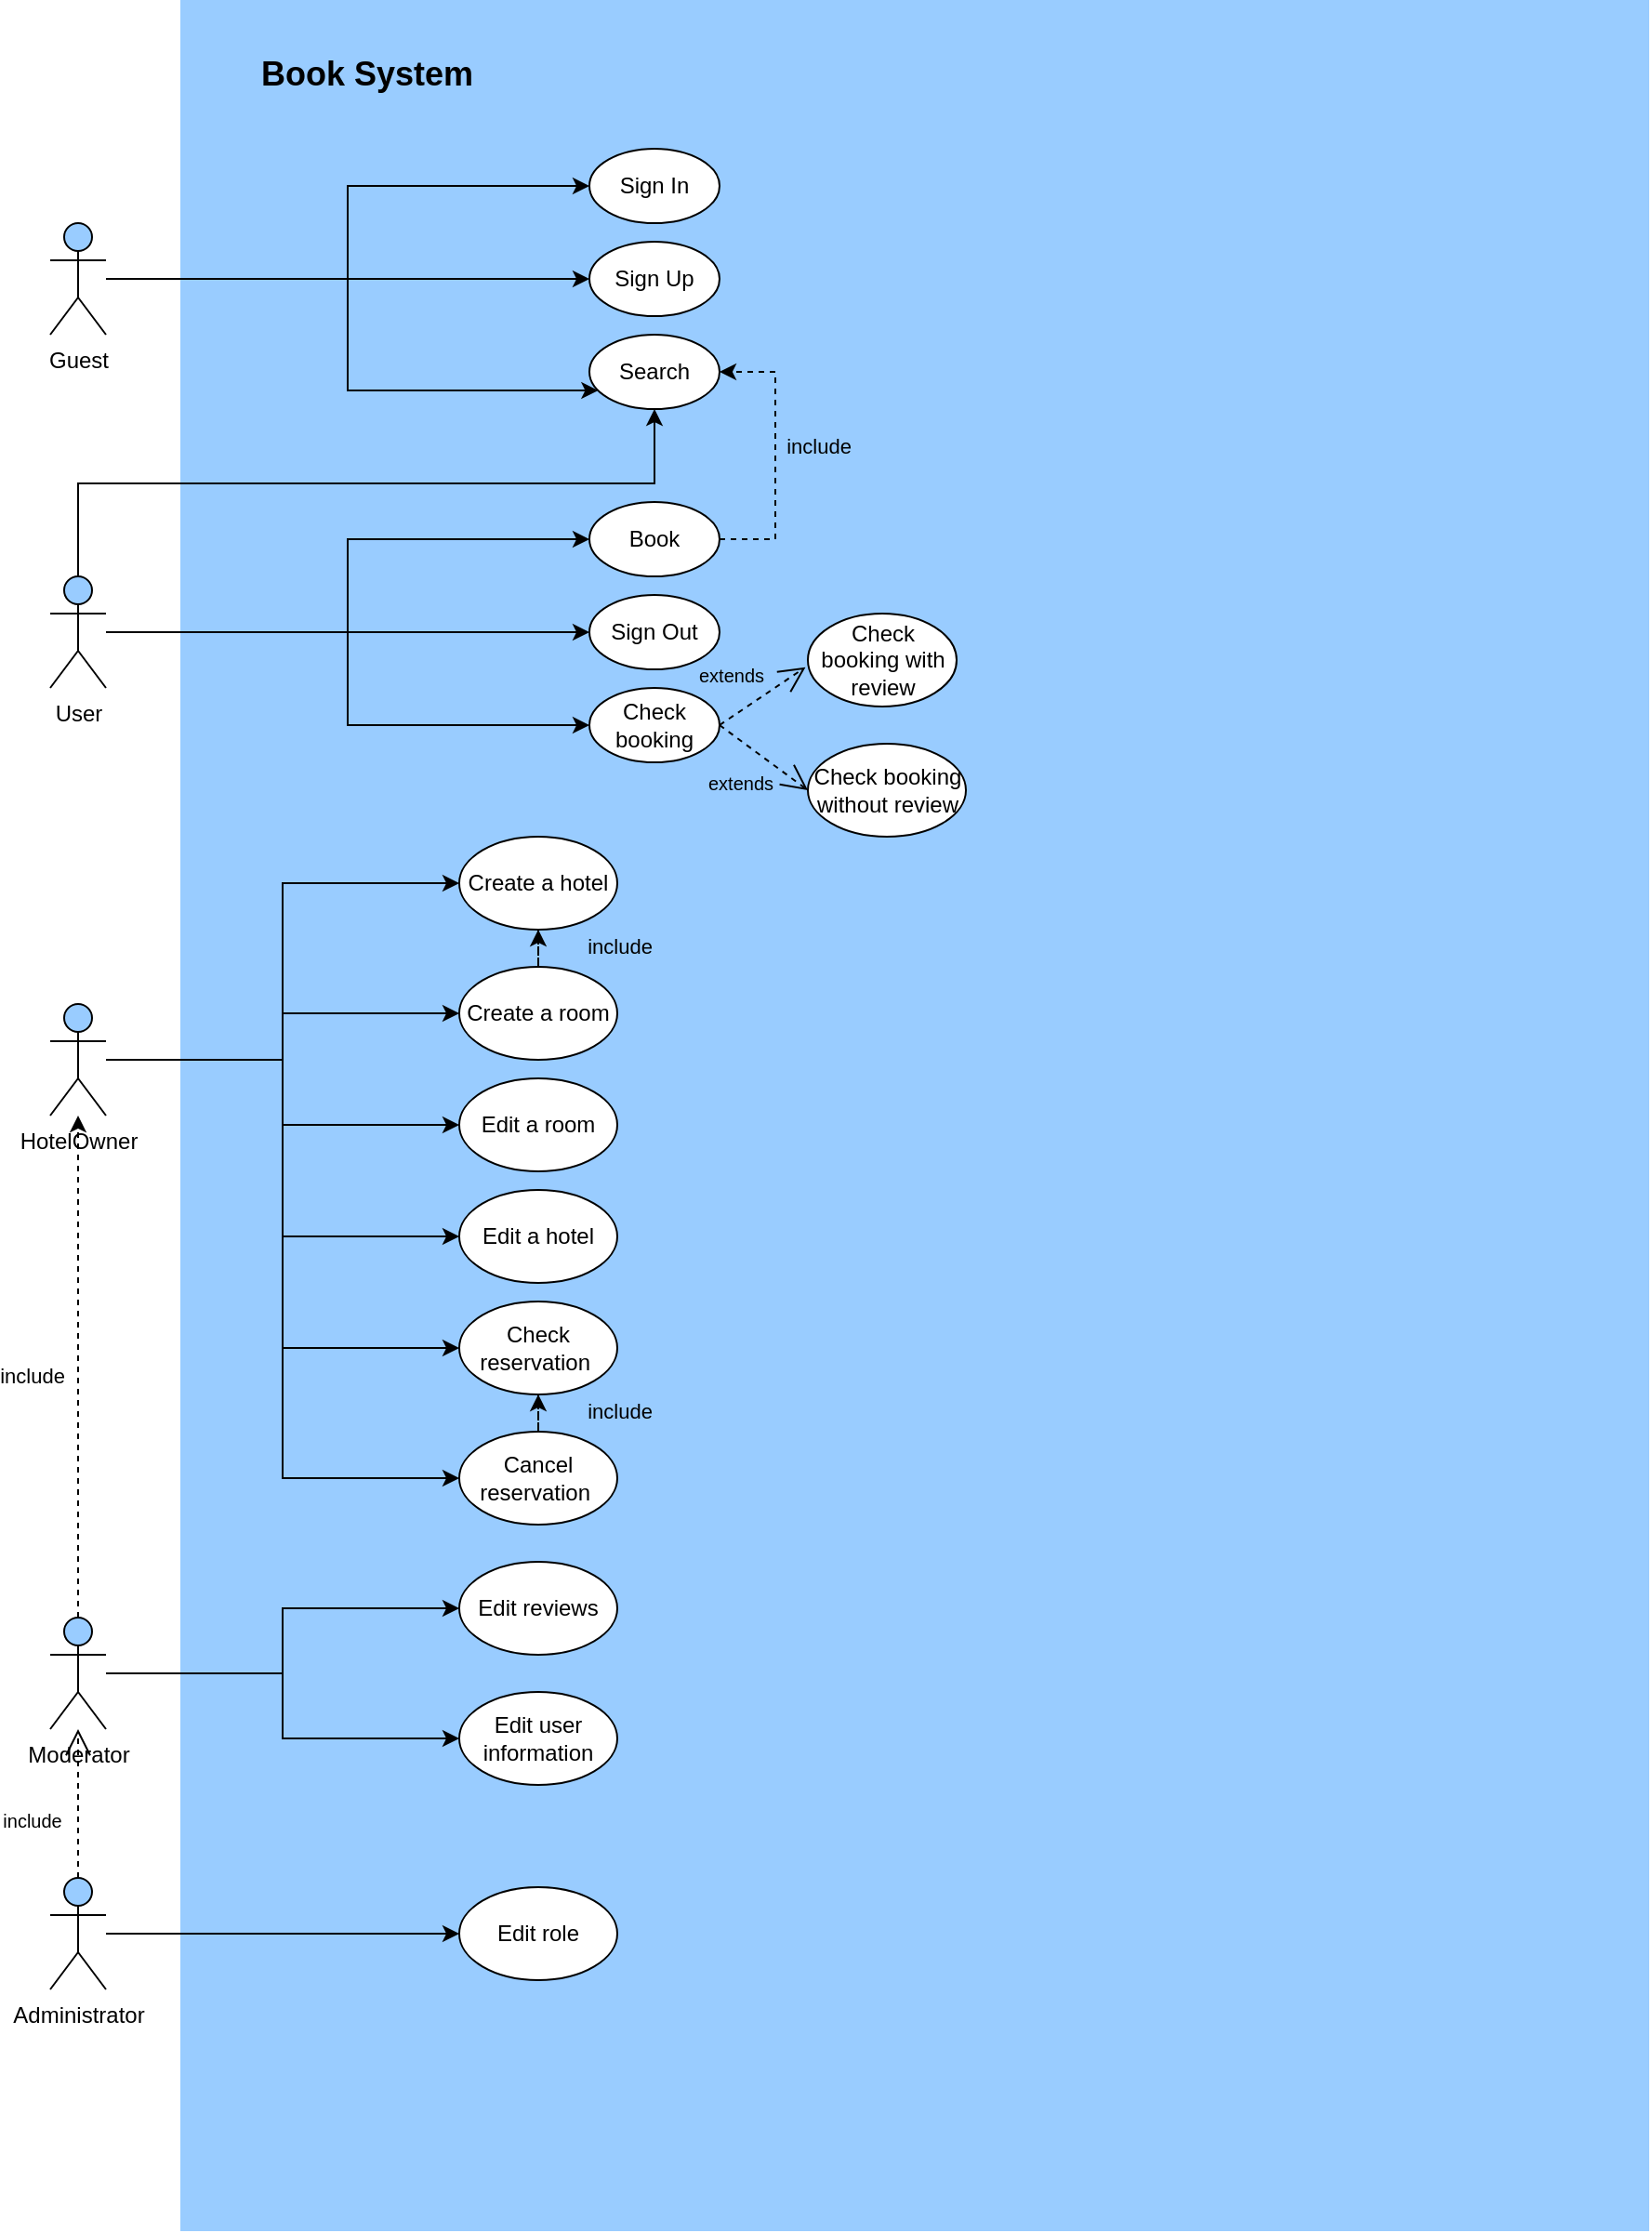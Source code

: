 <mxfile version="20.2.2" type="github">
  <diagram id="OlvYbpYc6oZ3rR2Hr7R8" name="Страница 1">
    <mxGraphModel dx="1808" dy="481" grid="1" gridSize="10" guides="1" tooltips="1" connect="1" arrows="1" fold="1" page="1" pageScale="1" pageWidth="827" pageHeight="1169" math="0" shadow="0">
      <root>
        <mxCell id="0" />
        <mxCell id="1" parent="0" />
        <mxCell id="JTxRaQrFb4YPlkqaMSQB-1" value="" style="whiteSpace=wrap;html=1;fillColor=#99CCFF;strokeColor=none;" parent="1" vertex="1">
          <mxGeometry x="-30" y="60" width="790" height="1200" as="geometry" />
        </mxCell>
        <mxCell id="irHkAptQY38qQP1u1ijH-24" style="edgeStyle=orthogonalEdgeStyle;rounded=0;orthogonalLoop=1;jettySize=auto;html=1;entryX=0;entryY=0.5;entryDx=0;entryDy=0;" edge="1" parent="1" source="JTxRaQrFb4YPlkqaMSQB-2" target="irHkAptQY38qQP1u1ijH-23">
          <mxGeometry relative="1" as="geometry" />
        </mxCell>
        <mxCell id="irHkAptQY38qQP1u1ijH-25" style="edgeStyle=orthogonalEdgeStyle;rounded=0;orthogonalLoop=1;jettySize=auto;html=1;" edge="1" parent="1" source="JTxRaQrFb4YPlkqaMSQB-2" target="irHkAptQY38qQP1u1ijH-22">
          <mxGeometry relative="1" as="geometry" />
        </mxCell>
        <mxCell id="irHkAptQY38qQP1u1ijH-30" style="edgeStyle=orthogonalEdgeStyle;rounded=0;orthogonalLoop=1;jettySize=auto;html=1;" edge="1" parent="1" source="JTxRaQrFb4YPlkqaMSQB-2" target="irHkAptQY38qQP1u1ijH-28">
          <mxGeometry relative="1" as="geometry" />
        </mxCell>
        <mxCell id="irHkAptQY38qQP1u1ijH-31" style="edgeStyle=orthogonalEdgeStyle;rounded=0;orthogonalLoop=1;jettySize=auto;html=1;entryX=0;entryY=0.5;entryDx=0;entryDy=0;" edge="1" parent="1" source="JTxRaQrFb4YPlkqaMSQB-2" target="irHkAptQY38qQP1u1ijH-29">
          <mxGeometry relative="1" as="geometry" />
        </mxCell>
        <mxCell id="irHkAptQY38qQP1u1ijH-33" style="edgeStyle=orthogonalEdgeStyle;rounded=0;orthogonalLoop=1;jettySize=auto;html=1;entryX=0;entryY=0.5;entryDx=0;entryDy=0;" edge="1" parent="1" source="JTxRaQrFb4YPlkqaMSQB-2" target="irHkAptQY38qQP1u1ijH-32">
          <mxGeometry relative="1" as="geometry" />
        </mxCell>
        <mxCell id="irHkAptQY38qQP1u1ijH-35" style="edgeStyle=orthogonalEdgeStyle;rounded=0;orthogonalLoop=1;jettySize=auto;html=1;entryX=0;entryY=0.5;entryDx=0;entryDy=0;" edge="1" parent="1" source="JTxRaQrFb4YPlkqaMSQB-2" target="irHkAptQY38qQP1u1ijH-34">
          <mxGeometry relative="1" as="geometry" />
        </mxCell>
        <mxCell id="JTxRaQrFb4YPlkqaMSQB-2" value="HotelOwner" style="shape=umlActor;verticalLabelPosition=bottom;verticalAlign=top;html=1;outlineConnect=0;fillColor=#99CCFF;" parent="1" vertex="1">
          <mxGeometry x="-100" y="600" width="30" height="60" as="geometry" />
        </mxCell>
        <mxCell id="YqEurKy7PQju6DGsf53N-17" style="edgeStyle=orthogonalEdgeStyle;rounded=0;orthogonalLoop=1;jettySize=auto;html=1;entryX=0.5;entryY=1;entryDx=0;entryDy=0;" parent="1" source="JTxRaQrFb4YPlkqaMSQB-3" target="YqEurKy7PQju6DGsf53N-15" edge="1">
          <mxGeometry relative="1" as="geometry">
            <Array as="points">
              <mxPoint x="-65" y="320" />
              <mxPoint x="268" y="320" />
            </Array>
          </mxGeometry>
        </mxCell>
        <mxCell id="YqEurKy7PQju6DGsf53N-19" style="edgeStyle=orthogonalEdgeStyle;rounded=0;orthogonalLoop=1;jettySize=auto;html=1;" parent="1" source="JTxRaQrFb4YPlkqaMSQB-3" target="YqEurKy7PQju6DGsf53N-14" edge="1">
          <mxGeometry relative="1" as="geometry" />
        </mxCell>
        <mxCell id="YqEurKy7PQju6DGsf53N-21" style="edgeStyle=orthogonalEdgeStyle;rounded=0;orthogonalLoop=1;jettySize=auto;html=1;" parent="1" source="JTxRaQrFb4YPlkqaMSQB-3" target="YqEurKy7PQju6DGsf53N-20" edge="1">
          <mxGeometry relative="1" as="geometry" />
        </mxCell>
        <mxCell id="irHkAptQY38qQP1u1ijH-4" style="edgeStyle=orthogonalEdgeStyle;rounded=0;orthogonalLoop=1;jettySize=auto;html=1;entryX=0;entryY=0.5;entryDx=0;entryDy=0;" edge="1" parent="1" source="JTxRaQrFb4YPlkqaMSQB-3" target="irHkAptQY38qQP1u1ijH-3">
          <mxGeometry relative="1" as="geometry" />
        </mxCell>
        <mxCell id="JTxRaQrFb4YPlkqaMSQB-3" value="User" style="shape=umlActor;verticalLabelPosition=bottom;verticalAlign=top;html=1;outlineConnect=0;fillColor=#99CCFF;" parent="1" vertex="1">
          <mxGeometry x="-100" y="370" width="30" height="60" as="geometry" />
        </mxCell>
        <mxCell id="irHkAptQY38qQP1u1ijH-13" style="edgeStyle=orthogonalEdgeStyle;rounded=0;orthogonalLoop=1;jettySize=auto;html=1;dashed=1;" edge="1" parent="1" source="JTxRaQrFb4YPlkqaMSQB-4" target="JTxRaQrFb4YPlkqaMSQB-2">
          <mxGeometry relative="1" as="geometry" />
        </mxCell>
        <mxCell id="irHkAptQY38qQP1u1ijH-14" value="include" style="edgeLabel;html=1;align=center;verticalAlign=middle;resizable=0;points=[];" vertex="1" connectable="0" parent="irHkAptQY38qQP1u1ijH-13">
          <mxGeometry x="0.186" y="1" relative="1" as="geometry">
            <mxPoint x="-24" y="30" as="offset" />
          </mxGeometry>
        </mxCell>
        <mxCell id="irHkAptQY38qQP1u1ijH-41" style="edgeStyle=orthogonalEdgeStyle;rounded=0;orthogonalLoop=1;jettySize=auto;html=1;" edge="1" parent="1" source="JTxRaQrFb4YPlkqaMSQB-4" target="irHkAptQY38qQP1u1ijH-39">
          <mxGeometry relative="1" as="geometry" />
        </mxCell>
        <mxCell id="irHkAptQY38qQP1u1ijH-42" style="edgeStyle=orthogonalEdgeStyle;rounded=0;orthogonalLoop=1;jettySize=auto;html=1;entryX=0;entryY=0.5;entryDx=0;entryDy=0;" edge="1" parent="1" source="JTxRaQrFb4YPlkqaMSQB-4" target="irHkAptQY38qQP1u1ijH-40">
          <mxGeometry relative="1" as="geometry" />
        </mxCell>
        <mxCell id="JTxRaQrFb4YPlkqaMSQB-4" value="Moderator" style="shape=umlActor;verticalLabelPosition=bottom;verticalAlign=top;html=1;outlineConnect=0;fillColor=#99CCFF;" parent="1" vertex="1">
          <mxGeometry x="-100" y="930" width="30" height="60" as="geometry" />
        </mxCell>
        <mxCell id="irHkAptQY38qQP1u1ijH-46" style="edgeStyle=orthogonalEdgeStyle;rounded=0;orthogonalLoop=1;jettySize=auto;html=1;" edge="1" parent="1" source="JTxRaQrFb4YPlkqaMSQB-5" target="irHkAptQY38qQP1u1ijH-43">
          <mxGeometry relative="1" as="geometry" />
        </mxCell>
        <mxCell id="JTxRaQrFb4YPlkqaMSQB-5" value="Administrator" style="shape=umlActor;verticalLabelPosition=bottom;verticalAlign=top;html=1;outlineConnect=0;fillColor=#99CCFF;" parent="1" vertex="1">
          <mxGeometry x="-100" y="1070" width="30" height="60" as="geometry" />
        </mxCell>
        <mxCell id="JTxRaQrFb4YPlkqaMSQB-6" value="Book System" style="text;html=1;align=center;verticalAlign=middle;resizable=0;points=[];autosize=1;strokeColor=none;fillColor=none;fontSize=18;fontStyle=1" parent="1" vertex="1">
          <mxGeometry y="80" width="140" height="40" as="geometry" />
        </mxCell>
        <mxCell id="JTxRaQrFb4YPlkqaMSQB-7" value="&lt;font style=&quot;font-size: 10px;&quot;&gt;include&lt;/font&gt;" style="endArrow=open;endSize=12;dashed=1;html=1;rounded=0;fontSize=12;labelBackgroundColor=none;fontColor=default;" parent="1" source="JTxRaQrFb4YPlkqaMSQB-5" target="JTxRaQrFb4YPlkqaMSQB-4" edge="1">
          <mxGeometry x="-0.231" y="25" width="160" relative="1" as="geometry">
            <mxPoint x="310" y="990" as="sourcePoint" />
            <mxPoint x="470" y="990" as="targetPoint" />
            <Array as="points" />
            <mxPoint as="offset" />
          </mxGeometry>
        </mxCell>
        <mxCell id="YqEurKy7PQju6DGsf53N-11" style="edgeStyle=orthogonalEdgeStyle;rounded=0;orthogonalLoop=1;jettySize=auto;html=1;entryX=0;entryY=0.5;entryDx=0;entryDy=0;" parent="1" source="YqEurKy7PQju6DGsf53N-5" target="YqEurKy7PQju6DGsf53N-10" edge="1">
          <mxGeometry relative="1" as="geometry" />
        </mxCell>
        <mxCell id="YqEurKy7PQju6DGsf53N-12" style="edgeStyle=orthogonalEdgeStyle;rounded=0;orthogonalLoop=1;jettySize=auto;html=1;" parent="1" source="YqEurKy7PQju6DGsf53N-5" target="YqEurKy7PQju6DGsf53N-9" edge="1">
          <mxGeometry relative="1" as="geometry" />
        </mxCell>
        <mxCell id="YqEurKy7PQju6DGsf53N-16" style="edgeStyle=orthogonalEdgeStyle;rounded=0;orthogonalLoop=1;jettySize=auto;html=1;" parent="1" target="YqEurKy7PQju6DGsf53N-15" edge="1">
          <mxGeometry relative="1" as="geometry">
            <mxPoint x="-70" y="210" as="sourcePoint" />
            <Array as="points">
              <mxPoint x="60" y="210" />
              <mxPoint x="60" y="270" />
            </Array>
          </mxGeometry>
        </mxCell>
        <mxCell id="YqEurKy7PQju6DGsf53N-5" value="Guest" style="shape=umlActor;verticalLabelPosition=bottom;verticalAlign=top;html=1;outlineConnect=0;fillColor=#99CCFF;" parent="1" vertex="1">
          <mxGeometry x="-100" y="180" width="30" height="60" as="geometry" />
        </mxCell>
        <mxCell id="YqEurKy7PQju6DGsf53N-9" value="Sign Up" style="ellipse;whiteSpace=wrap;html=1;" parent="1" vertex="1">
          <mxGeometry x="190" y="190" width="70" height="40" as="geometry" />
        </mxCell>
        <mxCell id="YqEurKy7PQju6DGsf53N-10" value="Sign In" style="ellipse;whiteSpace=wrap;html=1;" parent="1" vertex="1">
          <mxGeometry x="190" y="140" width="70" height="40" as="geometry" />
        </mxCell>
        <mxCell id="YqEurKy7PQju6DGsf53N-13" style="edgeStyle=orthogonalEdgeStyle;rounded=0;orthogonalLoop=1;jettySize=auto;html=1;exitX=0.5;exitY=1;exitDx=0;exitDy=0;" parent="1" source="YqEurKy7PQju6DGsf53N-10" target="YqEurKy7PQju6DGsf53N-10" edge="1">
          <mxGeometry relative="1" as="geometry" />
        </mxCell>
        <mxCell id="YqEurKy7PQju6DGsf53N-14" value="Sign Out" style="ellipse;whiteSpace=wrap;html=1;" parent="1" vertex="1">
          <mxGeometry x="190" y="380" width="70" height="40" as="geometry" />
        </mxCell>
        <mxCell id="YqEurKy7PQju6DGsf53N-15" value="Search" style="ellipse;whiteSpace=wrap;html=1;" parent="1" vertex="1">
          <mxGeometry x="190" y="240" width="70" height="40" as="geometry" />
        </mxCell>
        <mxCell id="irHkAptQY38qQP1u1ijH-9" style="edgeStyle=orthogonalEdgeStyle;rounded=0;orthogonalLoop=1;jettySize=auto;html=1;entryX=1;entryY=0.5;entryDx=0;entryDy=0;dashed=1;" edge="1" parent="1" source="YqEurKy7PQju6DGsf53N-20" target="YqEurKy7PQju6DGsf53N-15">
          <mxGeometry relative="1" as="geometry">
            <Array as="points">
              <mxPoint x="290" y="350" />
              <mxPoint x="290" y="260" />
            </Array>
          </mxGeometry>
        </mxCell>
        <mxCell id="irHkAptQY38qQP1u1ijH-10" value="include" style="edgeLabel;html=1;align=center;verticalAlign=middle;resizable=0;points=[];labelBackgroundColor=none;" vertex="1" connectable="0" parent="irHkAptQY38qQP1u1ijH-9">
          <mxGeometry x="0.357" y="-2" relative="1" as="geometry">
            <mxPoint x="21" y="22" as="offset" />
          </mxGeometry>
        </mxCell>
        <mxCell id="YqEurKy7PQju6DGsf53N-20" value="Book" style="ellipse;whiteSpace=wrap;html=1;" parent="1" vertex="1">
          <mxGeometry x="190" y="330" width="70" height="40" as="geometry" />
        </mxCell>
        <mxCell id="irHkAptQY38qQP1u1ijH-3" value="Check booking" style="ellipse;whiteSpace=wrap;html=1;" vertex="1" parent="1">
          <mxGeometry x="190" y="430" width="70" height="40" as="geometry" />
        </mxCell>
        <mxCell id="irHkAptQY38qQP1u1ijH-5" value="Check booking with review" style="ellipse;whiteSpace=wrap;html=1;" vertex="1" parent="1">
          <mxGeometry x="307.5" y="390" width="80" height="50" as="geometry" />
        </mxCell>
        <mxCell id="irHkAptQY38qQP1u1ijH-6" value="Check booking without review" style="ellipse;whiteSpace=wrap;html=1;" vertex="1" parent="1">
          <mxGeometry x="307.5" y="460" width="85" height="50" as="geometry" />
        </mxCell>
        <mxCell id="irHkAptQY38qQP1u1ijH-7" value="&lt;font style=&quot;font-size: 10px;&quot;&gt;extends&lt;/font&gt;" style="endArrow=open;endSize=12;dashed=1;html=1;rounded=0;fontSize=12;labelBackgroundColor=none;fontColor=default;entryX=0;entryY=0.5;entryDx=0;entryDy=0;exitX=1;exitY=0.5;exitDx=0;exitDy=0;" edge="1" parent="1" source="irHkAptQY38qQP1u1ijH-3" target="irHkAptQY38qQP1u1ijH-6">
          <mxGeometry x="-0.077" y="-18" width="160" relative="1" as="geometry">
            <mxPoint x="250" y="570" as="sourcePoint" />
            <mxPoint x="250" y="500" as="targetPoint" />
            <Array as="points" />
            <mxPoint as="offset" />
          </mxGeometry>
        </mxCell>
        <mxCell id="irHkAptQY38qQP1u1ijH-8" value="&lt;font style=&quot;font-size: 10px;&quot;&gt;extends&lt;/font&gt;" style="endArrow=open;endSize=12;dashed=1;html=1;rounded=0;fontSize=12;labelBackgroundColor=none;fontColor=default;entryX=-0.016;entryY=0.577;entryDx=0;entryDy=0;entryPerimeter=0;" edge="1" parent="1" target="irHkAptQY38qQP1u1ijH-5">
          <mxGeometry x="-0.27" y="19" width="160" relative="1" as="geometry">
            <mxPoint x="260" y="450" as="sourcePoint" />
            <mxPoint x="259.43" y="380" as="targetPoint" />
            <Array as="points" />
            <mxPoint as="offset" />
          </mxGeometry>
        </mxCell>
        <mxCell id="irHkAptQY38qQP1u1ijH-26" value="" style="edgeStyle=orthogonalEdgeStyle;rounded=0;orthogonalLoop=1;jettySize=auto;html=1;dashed=1;" edge="1" parent="1" source="irHkAptQY38qQP1u1ijH-22" target="irHkAptQY38qQP1u1ijH-23">
          <mxGeometry relative="1" as="geometry" />
        </mxCell>
        <mxCell id="irHkAptQY38qQP1u1ijH-22" value="Create a room" style="ellipse;whiteSpace=wrap;html=1;" vertex="1" parent="1">
          <mxGeometry x="120" y="580" width="85" height="50" as="geometry" />
        </mxCell>
        <mxCell id="irHkAptQY38qQP1u1ijH-23" value="Create a hotel" style="ellipse;whiteSpace=wrap;html=1;" vertex="1" parent="1">
          <mxGeometry x="120" y="510" width="85" height="50" as="geometry" />
        </mxCell>
        <mxCell id="irHkAptQY38qQP1u1ijH-27" value="include" style="edgeLabel;html=1;align=center;verticalAlign=middle;resizable=0;points=[];labelBackgroundColor=none;" vertex="1" connectable="0" parent="1">
          <mxGeometry x="205" y="569.999" as="geometry">
            <mxPoint x="1" y="-1" as="offset" />
          </mxGeometry>
        </mxCell>
        <mxCell id="irHkAptQY38qQP1u1ijH-28" value="Edit a room" style="ellipse;whiteSpace=wrap;html=1;" vertex="1" parent="1">
          <mxGeometry x="120" y="640" width="85" height="50" as="geometry" />
        </mxCell>
        <mxCell id="irHkAptQY38qQP1u1ijH-29" value="Edit a hotel" style="ellipse;whiteSpace=wrap;html=1;" vertex="1" parent="1">
          <mxGeometry x="120" y="700" width="85" height="50" as="geometry" />
        </mxCell>
        <mxCell id="irHkAptQY38qQP1u1ijH-32" value="Check reservation&amp;nbsp;&lt;span style=&quot;color: rgba(0, 0, 0, 0); font-family: monospace; font-size: 0px; text-align: start;&quot;&gt;%3CmxGraphModel%3E%3Croot%3E%3CmxCell%20id%3D%220%22%2F%3E%3CmxCell%20id%3D%221%22%20parent%3D%220%22%2F%3E%3CmxCell%20id%3D%222%22%20value%3D%22Edit%20a%20hotel%22%20style%3D%22ellipse%3BwhiteSpace%3Dwrap%3Bhtml%3D1%3B%22%20vertex%3D%221%22%20parent%3D%221%22%3E%3CmxGeometry%20x%3D%22120%22%20y%3D%22700%22%20width%3D%2285%22%20height%3D%2250%22%20as%3D%22geometry%22%2F%3E%3C%2FmxCell%3E%3C%2Froot%3E%3C%2FmxGraphModel%3E&lt;/span&gt;" style="ellipse;whiteSpace=wrap;html=1;" vertex="1" parent="1">
          <mxGeometry x="120" y="760" width="85" height="50" as="geometry" />
        </mxCell>
        <mxCell id="irHkAptQY38qQP1u1ijH-37" style="edgeStyle=orthogonalEdgeStyle;rounded=0;orthogonalLoop=1;jettySize=auto;html=1;entryX=0.5;entryY=1;entryDx=0;entryDy=0;dashed=1;" edge="1" parent="1" source="irHkAptQY38qQP1u1ijH-34" target="irHkAptQY38qQP1u1ijH-32">
          <mxGeometry relative="1" as="geometry" />
        </mxCell>
        <mxCell id="irHkAptQY38qQP1u1ijH-34" value="Cancel reservation&amp;nbsp;&lt;span style=&quot;color: rgba(0, 0, 0, 0); font-family: monospace; font-size: 0px; text-align: start;&quot;&gt;%3CmxGraphModel%3E%3Croot%3E%3CmxCell%20id%3D%220%22%2F%3E%3CmxCell%20id%3D%221%22%20parent%3D%220%22%2F%3E%3CmxCell%20id%3D%222%22%20value%3D%22Edit%20a%20hotel%22%20style%3D%22ellipse%3BwhiteSpace%3Dwrap%3Bhtml%3D1%3B%22%20vertex%3D%221%22%20parent%3D%221%22%3E%3CmxGeometry%20x%3D%22120%22%20y%3D%22700%22%20width%3D%2285%22%20height%3D%2250%22%20as%3D%22geometry%22%2F%3E%3C%2FmxCell%3E%3C%2Froot%3E%3C%2FmxGraphModel%3E&lt;/span&gt;" style="ellipse;whiteSpace=wrap;html=1;" vertex="1" parent="1">
          <mxGeometry x="120" y="830" width="85" height="50" as="geometry" />
        </mxCell>
        <mxCell id="irHkAptQY38qQP1u1ijH-36" style="edgeStyle=orthogonalEdgeStyle;rounded=0;orthogonalLoop=1;jettySize=auto;html=1;exitX=0.5;exitY=1;exitDx=0;exitDy=0;" edge="1" parent="1" source="irHkAptQY38qQP1u1ijH-32" target="irHkAptQY38qQP1u1ijH-32">
          <mxGeometry relative="1" as="geometry" />
        </mxCell>
        <mxCell id="irHkAptQY38qQP1u1ijH-38" value="include" style="edgeLabel;html=1;align=center;verticalAlign=middle;resizable=0;points=[];labelBackgroundColor=none;" vertex="1" connectable="0" parent="1">
          <mxGeometry x="205" y="819.999" as="geometry">
            <mxPoint x="1" y="-1" as="offset" />
          </mxGeometry>
        </mxCell>
        <mxCell id="irHkAptQY38qQP1u1ijH-39" value="Edit reviews" style="ellipse;whiteSpace=wrap;html=1;" vertex="1" parent="1">
          <mxGeometry x="120" y="900" width="85" height="50" as="geometry" />
        </mxCell>
        <mxCell id="irHkAptQY38qQP1u1ijH-40" value="Edit user information" style="ellipse;whiteSpace=wrap;html=1;" vertex="1" parent="1">
          <mxGeometry x="120" y="970" width="85" height="50" as="geometry" />
        </mxCell>
        <mxCell id="irHkAptQY38qQP1u1ijH-43" value="Edit role" style="ellipse;whiteSpace=wrap;html=1;" vertex="1" parent="1">
          <mxGeometry x="120" y="1075" width="85" height="50" as="geometry" />
        </mxCell>
      </root>
    </mxGraphModel>
  </diagram>
</mxfile>
